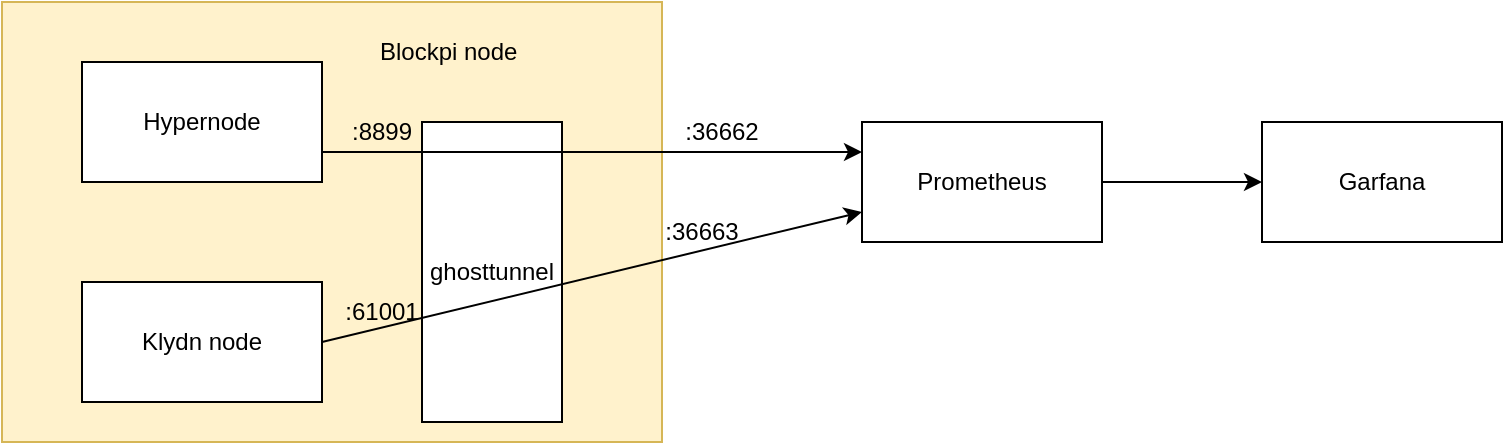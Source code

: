<mxfile version="17.1.3" type="device"><diagram id="hzYHq8FaXktDG8CdaCtQ" name="Page-1"><mxGraphModel dx="842" dy="644" grid="1" gridSize="10" guides="1" tooltips="1" connect="1" arrows="1" fold="1" page="1" pageScale="1" pageWidth="827" pageHeight="1169" math="0" shadow="0"><root><mxCell id="0"/><mxCell id="1" parent="0"/><mxCell id="CrNCvXnhZHlv1NN3bZAO-3" value="" style="rounded=0;whiteSpace=wrap;html=1;fillColor=#fff2cc;strokeColor=#d6b656;" vertex="1" parent="1"><mxGeometry x="170" y="260" width="330" height="220" as="geometry"/></mxCell><mxCell id="CrNCvXnhZHlv1NN3bZAO-1" value="Hypernode" style="rounded=0;whiteSpace=wrap;html=1;" vertex="1" parent="1"><mxGeometry x="210" y="290" width="120" height="60" as="geometry"/></mxCell><mxCell id="CrNCvXnhZHlv1NN3bZAO-2" value="Klydn node" style="rounded=0;whiteSpace=wrap;html=1;" vertex="1" parent="1"><mxGeometry x="210" y="400" width="120" height="60" as="geometry"/></mxCell><mxCell id="CrNCvXnhZHlv1NN3bZAO-4" value="ghosttunnel" style="rounded=0;whiteSpace=wrap;html=1;" vertex="1" parent="1"><mxGeometry x="380" y="320" width="70" height="150" as="geometry"/></mxCell><mxCell id="CrNCvXnhZHlv1NN3bZAO-7" value="Blockpi node&amp;nbsp;" style="text;html=1;strokeColor=none;fillColor=none;align=center;verticalAlign=middle;whiteSpace=wrap;rounded=0;" vertex="1" parent="1"><mxGeometry x="340" y="270" width="110" height="30" as="geometry"/></mxCell><mxCell id="CrNCvXnhZHlv1NN3bZAO-8" value="Prometheus" style="rounded=0;whiteSpace=wrap;html=1;" vertex="1" parent="1"><mxGeometry x="600" y="320" width="120" height="60" as="geometry"/></mxCell><mxCell id="CrNCvXnhZHlv1NN3bZAO-9" value="Garfana" style="rounded=0;whiteSpace=wrap;html=1;" vertex="1" parent="1"><mxGeometry x="800" y="320" width="120" height="60" as="geometry"/></mxCell><mxCell id="CrNCvXnhZHlv1NN3bZAO-10" value="" style="endArrow=classic;html=1;rounded=0;exitX=1;exitY=0.75;exitDx=0;exitDy=0;entryX=0;entryY=0.25;entryDx=0;entryDy=0;" edge="1" parent="1" source="CrNCvXnhZHlv1NN3bZAO-1" target="CrNCvXnhZHlv1NN3bZAO-8"><mxGeometry width="50" height="50" relative="1" as="geometry"><mxPoint x="540" y="380" as="sourcePoint"/><mxPoint x="590" y="330" as="targetPoint"/></mxGeometry></mxCell><mxCell id="CrNCvXnhZHlv1NN3bZAO-12" value="" style="endArrow=classic;html=1;rounded=0;exitX=1;exitY=0.5;exitDx=0;exitDy=0;entryX=0;entryY=0.75;entryDx=0;entryDy=0;" edge="1" parent="1" source="CrNCvXnhZHlv1NN3bZAO-2" target="CrNCvXnhZHlv1NN3bZAO-8"><mxGeometry width="50" height="50" relative="1" as="geometry"><mxPoint x="470" y="380" as="sourcePoint"/><mxPoint x="520" y="330" as="targetPoint"/></mxGeometry></mxCell><mxCell id="CrNCvXnhZHlv1NN3bZAO-13" value="" style="endArrow=classic;html=1;rounded=0;entryX=0;entryY=0.5;entryDx=0;entryDy=0;exitX=1;exitY=0.5;exitDx=0;exitDy=0;" edge="1" parent="1" source="CrNCvXnhZHlv1NN3bZAO-8" target="CrNCvXnhZHlv1NN3bZAO-9"><mxGeometry width="50" height="50" relative="1" as="geometry"><mxPoint x="540" y="380" as="sourcePoint"/><mxPoint x="590" y="330" as="targetPoint"/></mxGeometry></mxCell><mxCell id="CrNCvXnhZHlv1NN3bZAO-14" value=":8899" style="text;html=1;strokeColor=none;fillColor=none;align=center;verticalAlign=middle;whiteSpace=wrap;rounded=0;" vertex="1" parent="1"><mxGeometry x="330" y="310" width="60" height="30" as="geometry"/></mxCell><mxCell id="CrNCvXnhZHlv1NN3bZAO-15" value=":61001" style="text;html=1;strokeColor=none;fillColor=none;align=center;verticalAlign=middle;whiteSpace=wrap;rounded=0;" vertex="1" parent="1"><mxGeometry x="330" y="400" width="60" height="30" as="geometry"/></mxCell><mxCell id="CrNCvXnhZHlv1NN3bZAO-16" value=":36662" style="text;html=1;strokeColor=none;fillColor=none;align=center;verticalAlign=middle;whiteSpace=wrap;rounded=0;" vertex="1" parent="1"><mxGeometry x="500" y="310" width="60" height="30" as="geometry"/></mxCell><mxCell id="CrNCvXnhZHlv1NN3bZAO-17" value=":36663" style="text;html=1;strokeColor=none;fillColor=none;align=center;verticalAlign=middle;whiteSpace=wrap;rounded=0;" vertex="1" parent="1"><mxGeometry x="490" y="360" width="60" height="30" as="geometry"/></mxCell></root></mxGraphModel></diagram></mxfile>